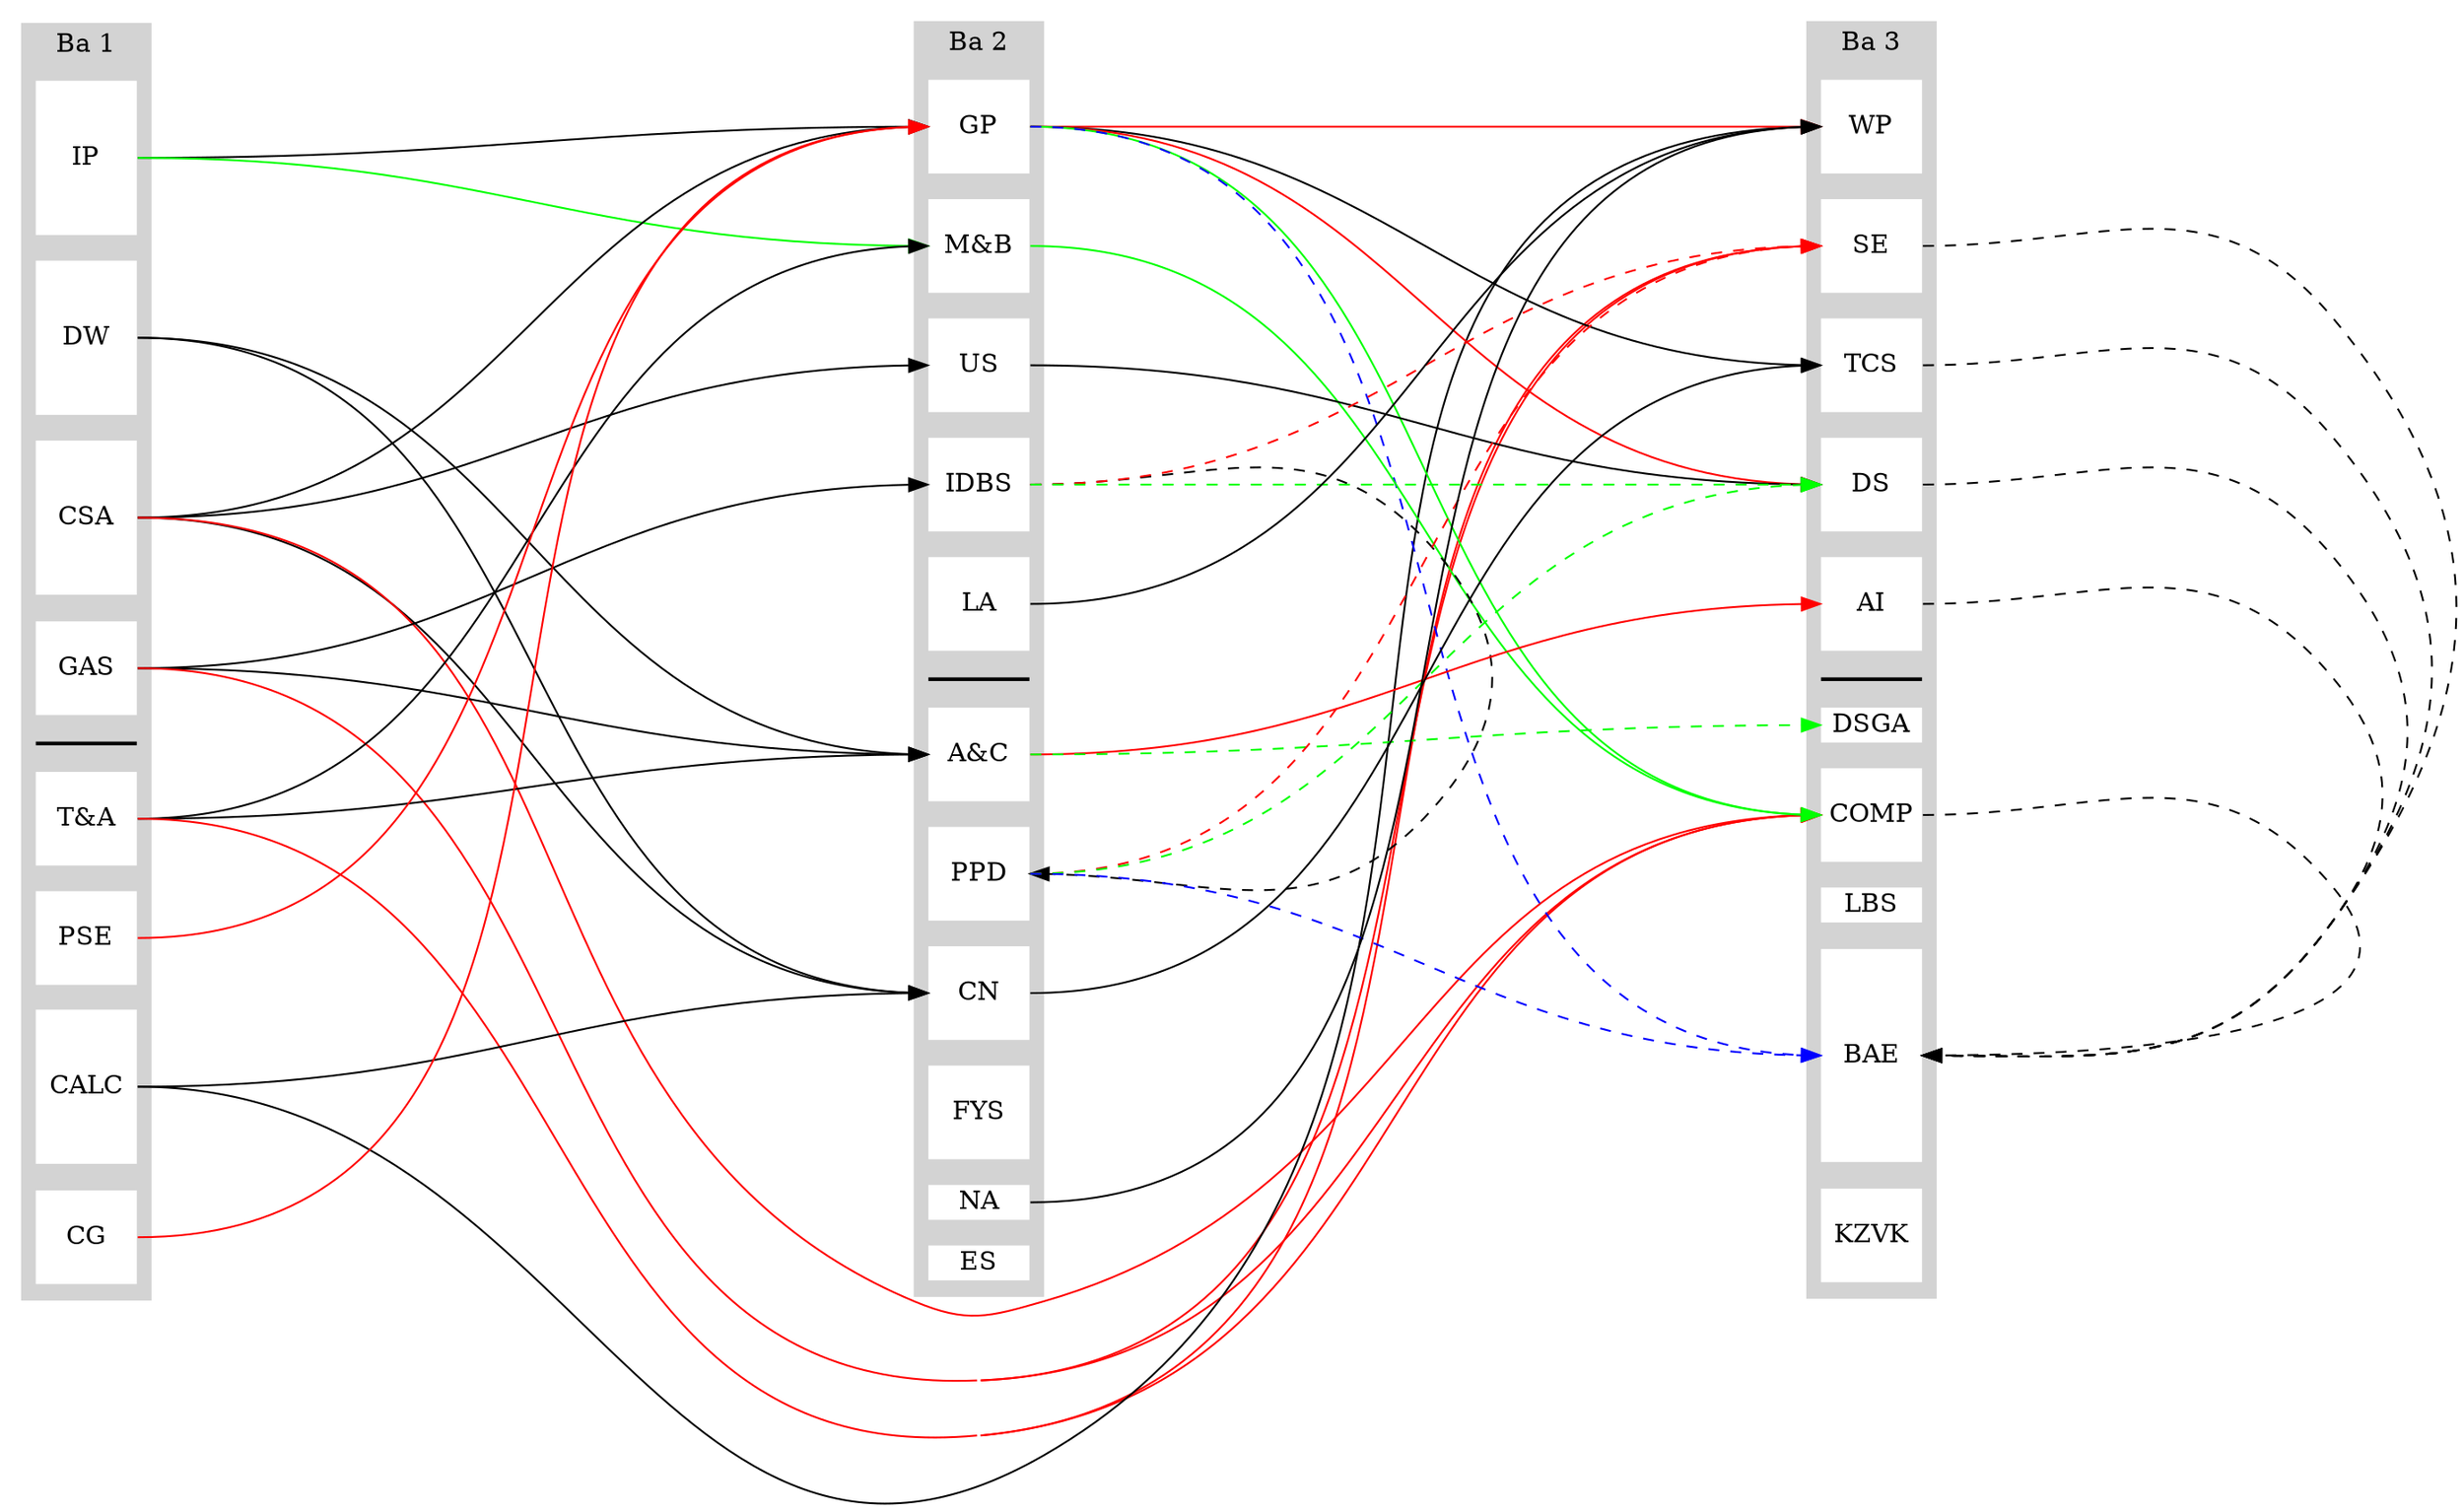 digraph Studieprogramma{
	node [shape="record", pin=true, style=filled,color=white, height=0.7, fixedsize=true];
	graph [ranksep="6", nodesep="0.2" splines=true, concentrate=true];
	edge [constraint=false];

	/*
	3 SP = 0.25
	6 SP = 0.7
	9 SP = 1.15
	12 SP = 1.6
	*/

	rankdir="LR"

	subgraph cluster_ba1{
		label = "Ba 1"
		style=filled;
		color=lightgrey;

		IP [height=1.15];
		DW [height=1.15];
		CSA [height=1.15];
		GAS;
		/* pad11 [style=invis] */

		ba1_sem [height=0, fixedsize=true, label="", color=black];

		TA [label="T&A"];
		PSE;
		CALC [height=1.15];
		CG;

		/* pad12 [style=invis]
		pad13 [style=invis] */
	}

	subgraph cluster_ba2{
		label = "Ba 2"
		style=filled;
		color=lightgrey;

		GP;
		MB [label="M&B"];
		US;
		IDBS;
		LA;

		ba2_sem [height=0, fixedsize=true, label="", color=black];

		AC [label="A&C"];
		PPD;
		CN;
		FYS;
		NA [height=0.25];
		ES [height=0.25];
	}

	subgraph cluster_ba3{
		label = "Ba 3"
		style=filled;
		color=lightgrey;
		fixedsize=true;
		height=200;

		WP;
		SE;
		TCS;
		DS;
		AI;

		ba3_sem [height=0, fixedsize=true, label="", color=black];

		DSGA [height=0.25];
		COMP;
		LBS [height=0.25];
		BAE [height=1.6];
		KZVK [height=0.7]

		/* pad31 [style=invis]
		pad32 [style=invis] */
	}

	# align clusters by adding invis edge between top items.
	{
		edge	[constraint=true, style=invis];
		IP:ne -> GP:nw;
		GP:ne -> WP:nw;
	}

	# =====================
	# =	dependencies 2Ba	=
	# =====================

	# GP
 	IP:e -> GP:w;
	CSA:e -> GP:w;
	{
		edge [color=red]
		PSE:e -> GP:w;
		CG:e -> GP:w;
	}

	# M&B
	TA:e -> MB:w;
	IP:e -> MB:w [color=green];

	# US
	CSA:e -> US:w;

	# IDBS
	GAS:e -> IDBS:w;

	# LA
	# /

	# A&C
	DW:e -> AC:w;
	TA:e -> AC:w;
	GAS:e -> AC:w;

	# PPD
	IDBS:e -> PPD:e [style=dashed];

	# CN
	DW:e -> CN:w;
	CSA:e -> CN:w;
	CALC:e -> CN:w;

	# FYS
	# /

	# NA
	# /

	# ES
	# /

	# =====================
	# =	dependencies 3Ba	=
	# =====================

	# WP
	CALC:e -> WP:w;
	{
		edge [color=red]
		GP:e -> WP:w;
	}
	LA:e -> WP:w;
	NA:e -> WP:w;

	# SE
	{
		edge [color=red]
		TA:e -> SE:w;
		GAS:e -> SE:w;
		IDBS:e -> SE:w [style=dashed];
		PPD:e -> SE:w [style=dashed];
	}


	# TCS
	GP:e -> TCS:w;
	CN:e -> TCS:w;

	# DS
	{
		edge [color=red]
		GP:e -> DS:w;
	}
	US:e -> DS:w;
	{
		edge [color=green]
		PPD:e -> DS:w [style=dashed];
		IDBS:e -> DS:w [style=dashed];
	}

	# AI
	{
		edge [color=red]
		AC:e -> AI:w;
	}

	# DSGA
	# /
	{
		edge [color=green]
		AC:e -> DSGA:w [style=dashed];
	}

	# COMP
	{
		edge [color=red]
		CSA:e -> COMP:w;
		TA:e -> COMP:w;
		GAS:e -> COMP:w;
	}
	{
		edge [color=green]
		MB:e -> COMP:w;
		GP:e -> COMP:w;
	}

	# LBS
	# /

	# BAE
	GP:e -> BAE:w [style=dashed, color=blue];
	PPD:e -> BAE:w [style=dashed, color=blue];

	SE:e -> BAE:e [style=dashed];
	TCS:e -> BAE:e [style=dashed];
	DS:e -> BAE:e [style=dashed];
	AI:e -> BAE:e [style=dashed];
	COMP:e -> BAE:e [style=dashed];

}
